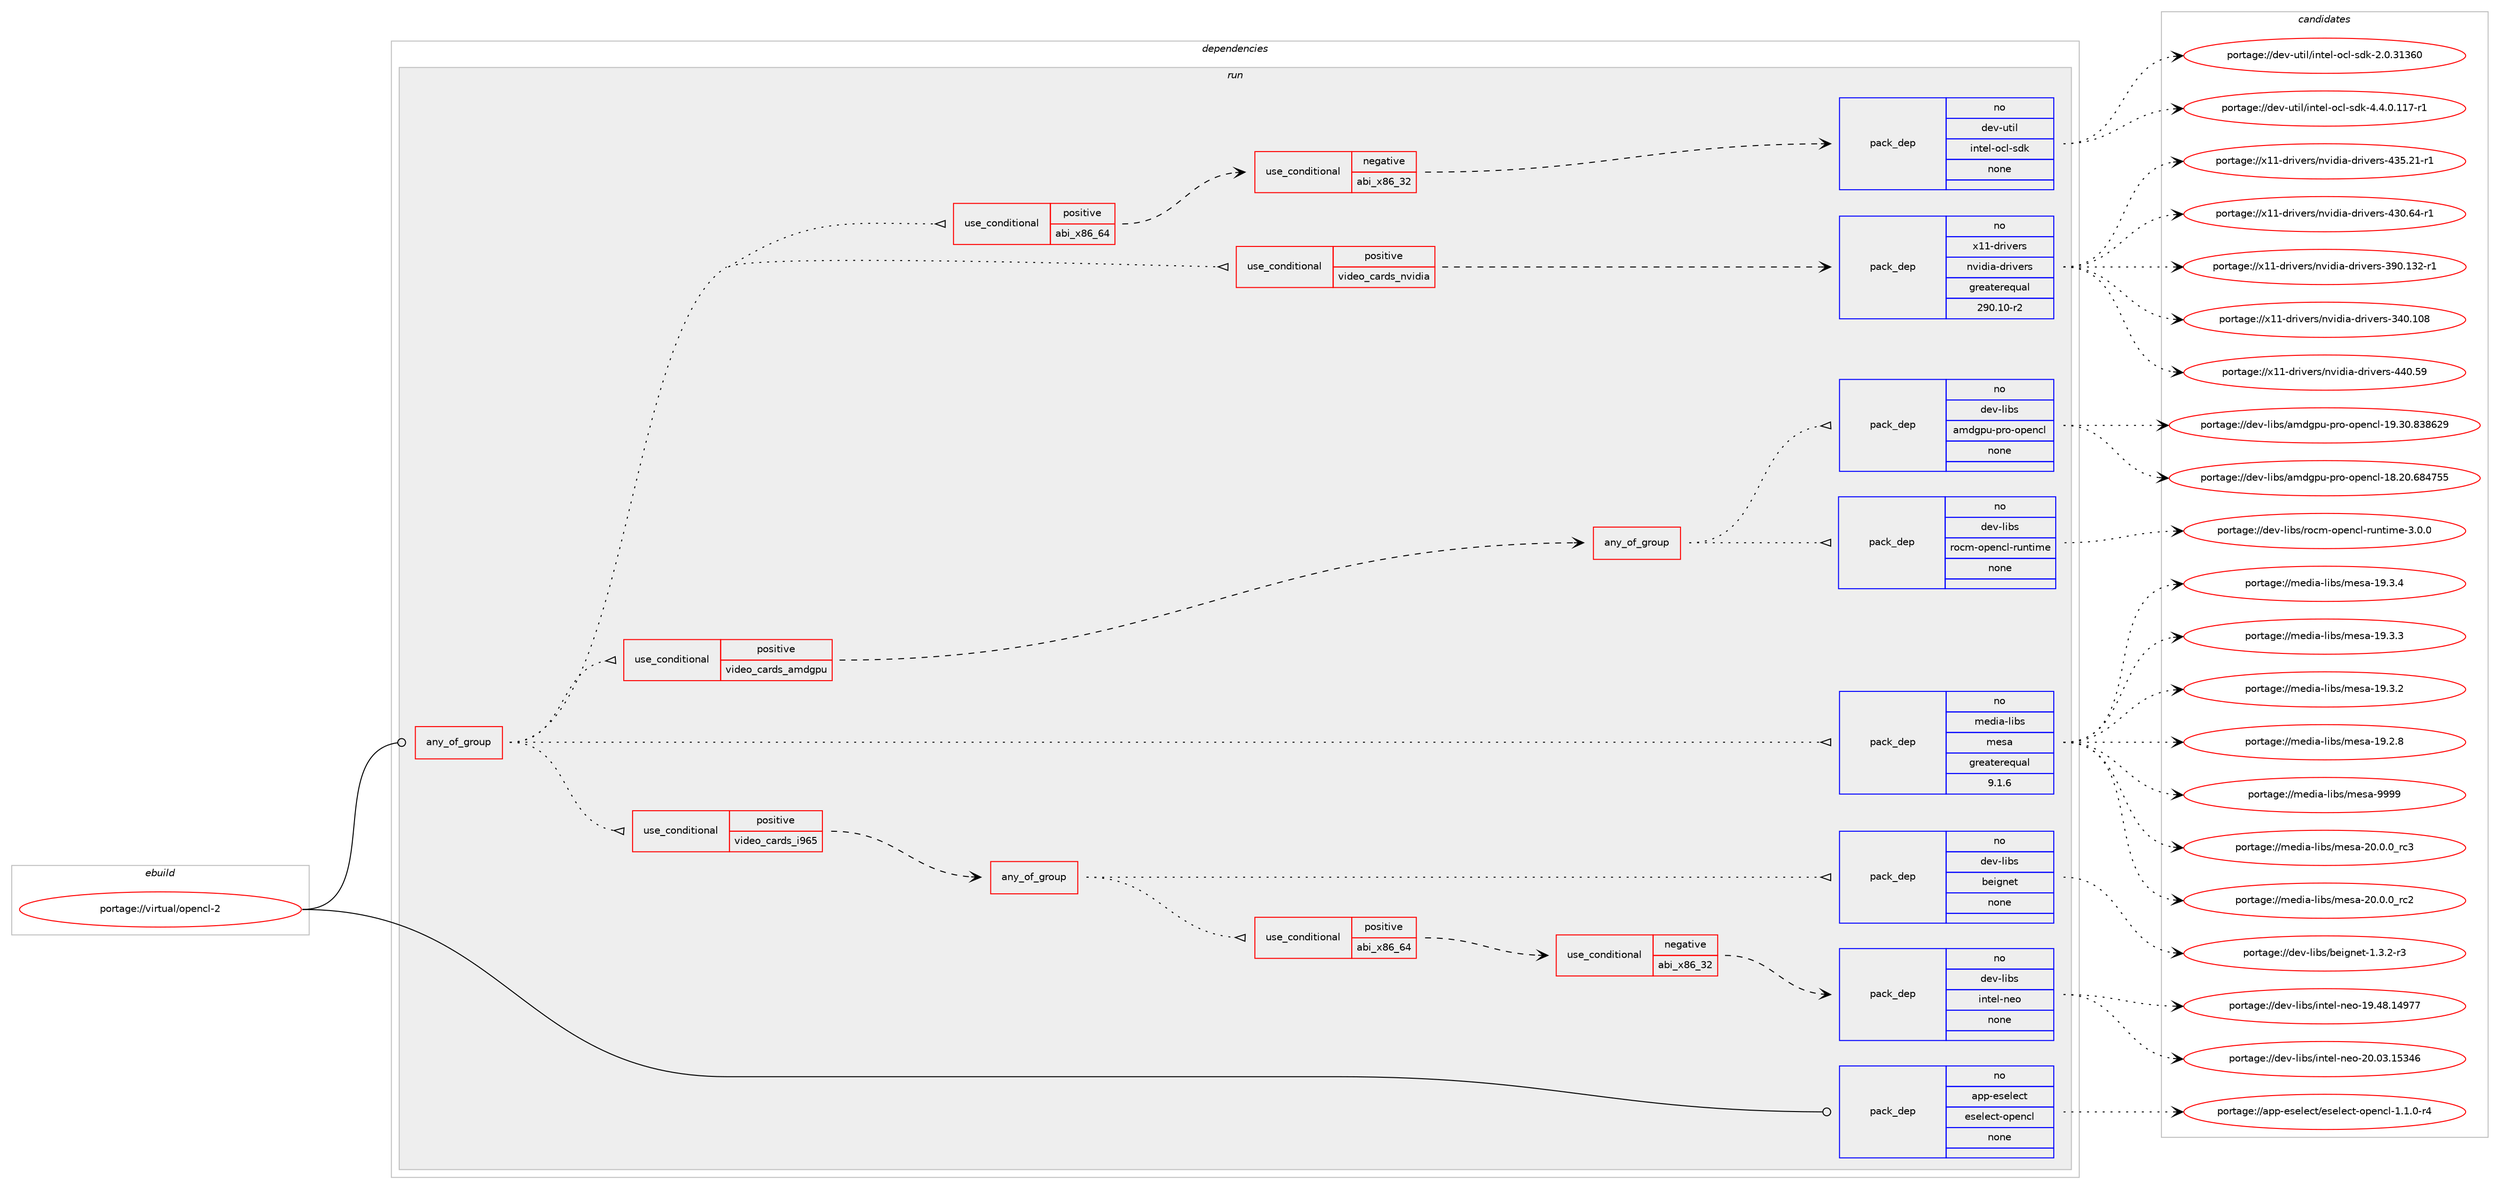 digraph prolog {

# *************
# Graph options
# *************

newrank=true;
concentrate=true;
compound=true;
graph [rankdir=LR,fontname=Helvetica,fontsize=10,ranksep=1.5];#, ranksep=2.5, nodesep=0.2];
edge  [arrowhead=vee];
node  [fontname=Helvetica,fontsize=10];

# **********
# The ebuild
# **********

subgraph cluster_leftcol {
color=gray;
rank=same;
label=<<i>ebuild</i>>;
id [label="portage://virtual/opencl-2", color=red, width=4, href="../virtual/opencl-2.svg"];
}

# ****************
# The dependencies
# ****************

subgraph cluster_midcol {
color=gray;
label=<<i>dependencies</i>>;
subgraph cluster_compile {
fillcolor="#eeeeee";
style=filled;
label=<<i>compile</i>>;
}
subgraph cluster_compileandrun {
fillcolor="#eeeeee";
style=filled;
label=<<i>compile and run</i>>;
}
subgraph cluster_run {
fillcolor="#eeeeee";
style=filled;
label=<<i>run</i>>;
subgraph any741 {
dependency36965 [label=<<TABLE BORDER="0" CELLBORDER="1" CELLSPACING="0" CELLPADDING="4"><TR><TD CELLPADDING="10">any_of_group</TD></TR></TABLE>>, shape=none, color=red];subgraph cond6645 {
dependency36966 [label=<<TABLE BORDER="0" CELLBORDER="1" CELLSPACING="0" CELLPADDING="4"><TR><TD ROWSPAN="3" CELLPADDING="10">use_conditional</TD></TR><TR><TD>positive</TD></TR><TR><TD>video_cards_i965</TD></TR></TABLE>>, shape=none, color=red];
subgraph any742 {
dependency36967 [label=<<TABLE BORDER="0" CELLBORDER="1" CELLSPACING="0" CELLPADDING="4"><TR><TD CELLPADDING="10">any_of_group</TD></TR></TABLE>>, shape=none, color=red];subgraph cond6646 {
dependency36968 [label=<<TABLE BORDER="0" CELLBORDER="1" CELLSPACING="0" CELLPADDING="4"><TR><TD ROWSPAN="3" CELLPADDING="10">use_conditional</TD></TR><TR><TD>positive</TD></TR><TR><TD>abi_x86_64</TD></TR></TABLE>>, shape=none, color=red];
subgraph cond6647 {
dependency36969 [label=<<TABLE BORDER="0" CELLBORDER="1" CELLSPACING="0" CELLPADDING="4"><TR><TD ROWSPAN="3" CELLPADDING="10">use_conditional</TD></TR><TR><TD>negative</TD></TR><TR><TD>abi_x86_32</TD></TR></TABLE>>, shape=none, color=red];
subgraph pack29531 {
dependency36970 [label=<<TABLE BORDER="0" CELLBORDER="1" CELLSPACING="0" CELLPADDING="4" WIDTH="220"><TR><TD ROWSPAN="6" CELLPADDING="30">pack_dep</TD></TR><TR><TD WIDTH="110">no</TD></TR><TR><TD>dev-libs</TD></TR><TR><TD>intel-neo</TD></TR><TR><TD>none</TD></TR><TR><TD></TD></TR></TABLE>>, shape=none, color=blue];
}
dependency36969:e -> dependency36970:w [weight=20,style="dashed",arrowhead="vee"];
}
dependency36968:e -> dependency36969:w [weight=20,style="dashed",arrowhead="vee"];
}
dependency36967:e -> dependency36968:w [weight=20,style="dotted",arrowhead="oinv"];
subgraph pack29532 {
dependency36971 [label=<<TABLE BORDER="0" CELLBORDER="1" CELLSPACING="0" CELLPADDING="4" WIDTH="220"><TR><TD ROWSPAN="6" CELLPADDING="30">pack_dep</TD></TR><TR><TD WIDTH="110">no</TD></TR><TR><TD>dev-libs</TD></TR><TR><TD>beignet</TD></TR><TR><TD>none</TD></TR><TR><TD></TD></TR></TABLE>>, shape=none, color=blue];
}
dependency36967:e -> dependency36971:w [weight=20,style="dotted",arrowhead="oinv"];
}
dependency36966:e -> dependency36967:w [weight=20,style="dashed",arrowhead="vee"];
}
dependency36965:e -> dependency36966:w [weight=20,style="dotted",arrowhead="oinv"];
subgraph pack29533 {
dependency36972 [label=<<TABLE BORDER="0" CELLBORDER="1" CELLSPACING="0" CELLPADDING="4" WIDTH="220"><TR><TD ROWSPAN="6" CELLPADDING="30">pack_dep</TD></TR><TR><TD WIDTH="110">no</TD></TR><TR><TD>media-libs</TD></TR><TR><TD>mesa</TD></TR><TR><TD>greaterequal</TD></TR><TR><TD>9.1.6</TD></TR></TABLE>>, shape=none, color=blue];
}
dependency36965:e -> dependency36972:w [weight=20,style="dotted",arrowhead="oinv"];
subgraph cond6648 {
dependency36973 [label=<<TABLE BORDER="0" CELLBORDER="1" CELLSPACING="0" CELLPADDING="4"><TR><TD ROWSPAN="3" CELLPADDING="10">use_conditional</TD></TR><TR><TD>positive</TD></TR><TR><TD>video_cards_amdgpu</TD></TR></TABLE>>, shape=none, color=red];
subgraph any743 {
dependency36974 [label=<<TABLE BORDER="0" CELLBORDER="1" CELLSPACING="0" CELLPADDING="4"><TR><TD CELLPADDING="10">any_of_group</TD></TR></TABLE>>, shape=none, color=red];subgraph pack29534 {
dependency36975 [label=<<TABLE BORDER="0" CELLBORDER="1" CELLSPACING="0" CELLPADDING="4" WIDTH="220"><TR><TD ROWSPAN="6" CELLPADDING="30">pack_dep</TD></TR><TR><TD WIDTH="110">no</TD></TR><TR><TD>dev-libs</TD></TR><TR><TD>rocm-opencl-runtime</TD></TR><TR><TD>none</TD></TR><TR><TD></TD></TR></TABLE>>, shape=none, color=blue];
}
dependency36974:e -> dependency36975:w [weight=20,style="dotted",arrowhead="oinv"];
subgraph pack29535 {
dependency36976 [label=<<TABLE BORDER="0" CELLBORDER="1" CELLSPACING="0" CELLPADDING="4" WIDTH="220"><TR><TD ROWSPAN="6" CELLPADDING="30">pack_dep</TD></TR><TR><TD WIDTH="110">no</TD></TR><TR><TD>dev-libs</TD></TR><TR><TD>amdgpu-pro-opencl</TD></TR><TR><TD>none</TD></TR><TR><TD></TD></TR></TABLE>>, shape=none, color=blue];
}
dependency36974:e -> dependency36976:w [weight=20,style="dotted",arrowhead="oinv"];
}
dependency36973:e -> dependency36974:w [weight=20,style="dashed",arrowhead="vee"];
}
dependency36965:e -> dependency36973:w [weight=20,style="dotted",arrowhead="oinv"];
subgraph cond6649 {
dependency36977 [label=<<TABLE BORDER="0" CELLBORDER="1" CELLSPACING="0" CELLPADDING="4"><TR><TD ROWSPAN="3" CELLPADDING="10">use_conditional</TD></TR><TR><TD>positive</TD></TR><TR><TD>video_cards_nvidia</TD></TR></TABLE>>, shape=none, color=red];
subgraph pack29536 {
dependency36978 [label=<<TABLE BORDER="0" CELLBORDER="1" CELLSPACING="0" CELLPADDING="4" WIDTH="220"><TR><TD ROWSPAN="6" CELLPADDING="30">pack_dep</TD></TR><TR><TD WIDTH="110">no</TD></TR><TR><TD>x11-drivers</TD></TR><TR><TD>nvidia-drivers</TD></TR><TR><TD>greaterequal</TD></TR><TR><TD>290.10-r2</TD></TR></TABLE>>, shape=none, color=blue];
}
dependency36977:e -> dependency36978:w [weight=20,style="dashed",arrowhead="vee"];
}
dependency36965:e -> dependency36977:w [weight=20,style="dotted",arrowhead="oinv"];
subgraph cond6650 {
dependency36979 [label=<<TABLE BORDER="0" CELLBORDER="1" CELLSPACING="0" CELLPADDING="4"><TR><TD ROWSPAN="3" CELLPADDING="10">use_conditional</TD></TR><TR><TD>positive</TD></TR><TR><TD>abi_x86_64</TD></TR></TABLE>>, shape=none, color=red];
subgraph cond6651 {
dependency36980 [label=<<TABLE BORDER="0" CELLBORDER="1" CELLSPACING="0" CELLPADDING="4"><TR><TD ROWSPAN="3" CELLPADDING="10">use_conditional</TD></TR><TR><TD>negative</TD></TR><TR><TD>abi_x86_32</TD></TR></TABLE>>, shape=none, color=red];
subgraph pack29537 {
dependency36981 [label=<<TABLE BORDER="0" CELLBORDER="1" CELLSPACING="0" CELLPADDING="4" WIDTH="220"><TR><TD ROWSPAN="6" CELLPADDING="30">pack_dep</TD></TR><TR><TD WIDTH="110">no</TD></TR><TR><TD>dev-util</TD></TR><TR><TD>intel-ocl-sdk</TD></TR><TR><TD>none</TD></TR><TR><TD></TD></TR></TABLE>>, shape=none, color=blue];
}
dependency36980:e -> dependency36981:w [weight=20,style="dashed",arrowhead="vee"];
}
dependency36979:e -> dependency36980:w [weight=20,style="dashed",arrowhead="vee"];
}
dependency36965:e -> dependency36979:w [weight=20,style="dotted",arrowhead="oinv"];
}
id:e -> dependency36965:w [weight=20,style="solid",arrowhead="odot"];
subgraph pack29538 {
dependency36982 [label=<<TABLE BORDER="0" CELLBORDER="1" CELLSPACING="0" CELLPADDING="4" WIDTH="220"><TR><TD ROWSPAN="6" CELLPADDING="30">pack_dep</TD></TR><TR><TD WIDTH="110">no</TD></TR><TR><TD>app-eselect</TD></TR><TR><TD>eselect-opencl</TD></TR><TR><TD>none</TD></TR><TR><TD></TD></TR></TABLE>>, shape=none, color=blue];
}
id:e -> dependency36982:w [weight=20,style="solid",arrowhead="odot"];
}
}

# **************
# The candidates
# **************

subgraph cluster_choices {
rank=same;
color=gray;
label=<<i>candidates</i>>;

subgraph choice29531 {
color=black;
nodesep=1;
choice10010111845108105981154710511011610110845110101111455048464851464953515254 [label="portage://dev-libs/intel-neo-20.03.15346", color=red, width=4,href="../dev-libs/intel-neo-20.03.15346.svg"];
choice10010111845108105981154710511011610110845110101111454957465256464952575555 [label="portage://dev-libs/intel-neo-19.48.14977", color=red, width=4,href="../dev-libs/intel-neo-19.48.14977.svg"];
dependency36970:e -> choice10010111845108105981154710511011610110845110101111455048464851464953515254:w [style=dotted,weight="100"];
dependency36970:e -> choice10010111845108105981154710511011610110845110101111454957465256464952575555:w [style=dotted,weight="100"];
}
subgraph choice29532 {
color=black;
nodesep=1;
choice100101118451081059811547981011051031101011164549465146504511451 [label="portage://dev-libs/beignet-1.3.2-r3", color=red, width=4,href="../dev-libs/beignet-1.3.2-r3.svg"];
dependency36971:e -> choice100101118451081059811547981011051031101011164549465146504511451:w [style=dotted,weight="100"];
}
subgraph choice29533 {
color=black;
nodesep=1;
choice10910110010597451081059811547109101115974557575757 [label="portage://media-libs/mesa-9999", color=red, width=4,href="../media-libs/mesa-9999.svg"];
choice109101100105974510810598115471091011159745504846484648951149951 [label="portage://media-libs/mesa-20.0.0_rc3", color=red, width=4,href="../media-libs/mesa-20.0.0_rc3.svg"];
choice109101100105974510810598115471091011159745504846484648951149950 [label="portage://media-libs/mesa-20.0.0_rc2", color=red, width=4,href="../media-libs/mesa-20.0.0_rc2.svg"];
choice109101100105974510810598115471091011159745495746514652 [label="portage://media-libs/mesa-19.3.4", color=red, width=4,href="../media-libs/mesa-19.3.4.svg"];
choice109101100105974510810598115471091011159745495746514651 [label="portage://media-libs/mesa-19.3.3", color=red, width=4,href="../media-libs/mesa-19.3.3.svg"];
choice109101100105974510810598115471091011159745495746514650 [label="portage://media-libs/mesa-19.3.2", color=red, width=4,href="../media-libs/mesa-19.3.2.svg"];
choice109101100105974510810598115471091011159745495746504656 [label="portage://media-libs/mesa-19.2.8", color=red, width=4,href="../media-libs/mesa-19.2.8.svg"];
dependency36972:e -> choice10910110010597451081059811547109101115974557575757:w [style=dotted,weight="100"];
dependency36972:e -> choice109101100105974510810598115471091011159745504846484648951149951:w [style=dotted,weight="100"];
dependency36972:e -> choice109101100105974510810598115471091011159745504846484648951149950:w [style=dotted,weight="100"];
dependency36972:e -> choice109101100105974510810598115471091011159745495746514652:w [style=dotted,weight="100"];
dependency36972:e -> choice109101100105974510810598115471091011159745495746514651:w [style=dotted,weight="100"];
dependency36972:e -> choice109101100105974510810598115471091011159745495746514650:w [style=dotted,weight="100"];
dependency36972:e -> choice109101100105974510810598115471091011159745495746504656:w [style=dotted,weight="100"];
}
subgraph choice29534 {
color=black;
nodesep=1;
choice10010111845108105981154711411199109451111121011109910845114117110116105109101455146484648 [label="portage://dev-libs/rocm-opencl-runtime-3.0.0", color=red, width=4,href="../dev-libs/rocm-opencl-runtime-3.0.0.svg"];
dependency36975:e -> choice10010111845108105981154711411199109451111121011109910845114117110116105109101455146484648:w [style=dotted,weight="100"];
}
subgraph choice29535 {
color=black;
nodesep=1;
choice1001011184510810598115479710910010311211745112114111451111121011109910845495746514846565156545057 [label="portage://dev-libs/amdgpu-pro-opencl-19.30.838629", color=red, width=4,href="../dev-libs/amdgpu-pro-opencl-19.30.838629.svg"];
choice1001011184510810598115479710910010311211745112114111451111121011109910845495646504846545652555353 [label="portage://dev-libs/amdgpu-pro-opencl-18.20.684755", color=red, width=4,href="../dev-libs/amdgpu-pro-opencl-18.20.684755.svg"];
dependency36976:e -> choice1001011184510810598115479710910010311211745112114111451111121011109910845495746514846565156545057:w [style=dotted,weight="100"];
dependency36976:e -> choice1001011184510810598115479710910010311211745112114111451111121011109910845495646504846545652555353:w [style=dotted,weight="100"];
}
subgraph choice29536 {
color=black;
nodesep=1;
choice12049494510011410511810111411547110118105100105974510011410511810111411545525248465357 [label="portage://x11-drivers/nvidia-drivers-440.59", color=red, width=4,href="../x11-drivers/nvidia-drivers-440.59.svg"];
choice120494945100114105118101114115471101181051001059745100114105118101114115455251534650494511449 [label="portage://x11-drivers/nvidia-drivers-435.21-r1", color=red, width=4,href="../x11-drivers/nvidia-drivers-435.21-r1.svg"];
choice120494945100114105118101114115471101181051001059745100114105118101114115455251484654524511449 [label="portage://x11-drivers/nvidia-drivers-430.64-r1", color=red, width=4,href="../x11-drivers/nvidia-drivers-430.64-r1.svg"];
choice12049494510011410511810111411547110118105100105974510011410511810111411545515748464951504511449 [label="portage://x11-drivers/nvidia-drivers-390.132-r1", color=red, width=4,href="../x11-drivers/nvidia-drivers-390.132-r1.svg"];
choice1204949451001141051181011141154711011810510010597451001141051181011141154551524846494856 [label="portage://x11-drivers/nvidia-drivers-340.108", color=red, width=4,href="../x11-drivers/nvidia-drivers-340.108.svg"];
dependency36978:e -> choice12049494510011410511810111411547110118105100105974510011410511810111411545525248465357:w [style=dotted,weight="100"];
dependency36978:e -> choice120494945100114105118101114115471101181051001059745100114105118101114115455251534650494511449:w [style=dotted,weight="100"];
dependency36978:e -> choice120494945100114105118101114115471101181051001059745100114105118101114115455251484654524511449:w [style=dotted,weight="100"];
dependency36978:e -> choice12049494510011410511810111411547110118105100105974510011410511810111411545515748464951504511449:w [style=dotted,weight="100"];
dependency36978:e -> choice1204949451001141051181011141154711011810510010597451001141051181011141154551524846494856:w [style=dotted,weight="100"];
}
subgraph choice29537 {
color=black;
nodesep=1;
choice1001011184511711610510847105110116101108451119910845115100107455246524648464949554511449 [label="portage://dev-util/intel-ocl-sdk-4.4.0.117-r1", color=red, width=4,href="../dev-util/intel-ocl-sdk-4.4.0.117-r1.svg"];
choice100101118451171161051084710511011610110845111991084511510010745504648465149515448 [label="portage://dev-util/intel-ocl-sdk-2.0.31360", color=red, width=4,href="../dev-util/intel-ocl-sdk-2.0.31360.svg"];
dependency36981:e -> choice1001011184511711610510847105110116101108451119910845115100107455246524648464949554511449:w [style=dotted,weight="100"];
dependency36981:e -> choice100101118451171161051084710511011610110845111991084511510010745504648465149515448:w [style=dotted,weight="100"];
}
subgraph choice29538 {
color=black;
nodesep=1;
choice971121124510111510110810199116471011151011081019911645111112101110991084549464946484511452 [label="portage://app-eselect/eselect-opencl-1.1.0-r4", color=red, width=4,href="../app-eselect/eselect-opencl-1.1.0-r4.svg"];
dependency36982:e -> choice971121124510111510110810199116471011151011081019911645111112101110991084549464946484511452:w [style=dotted,weight="100"];
}
}

}
